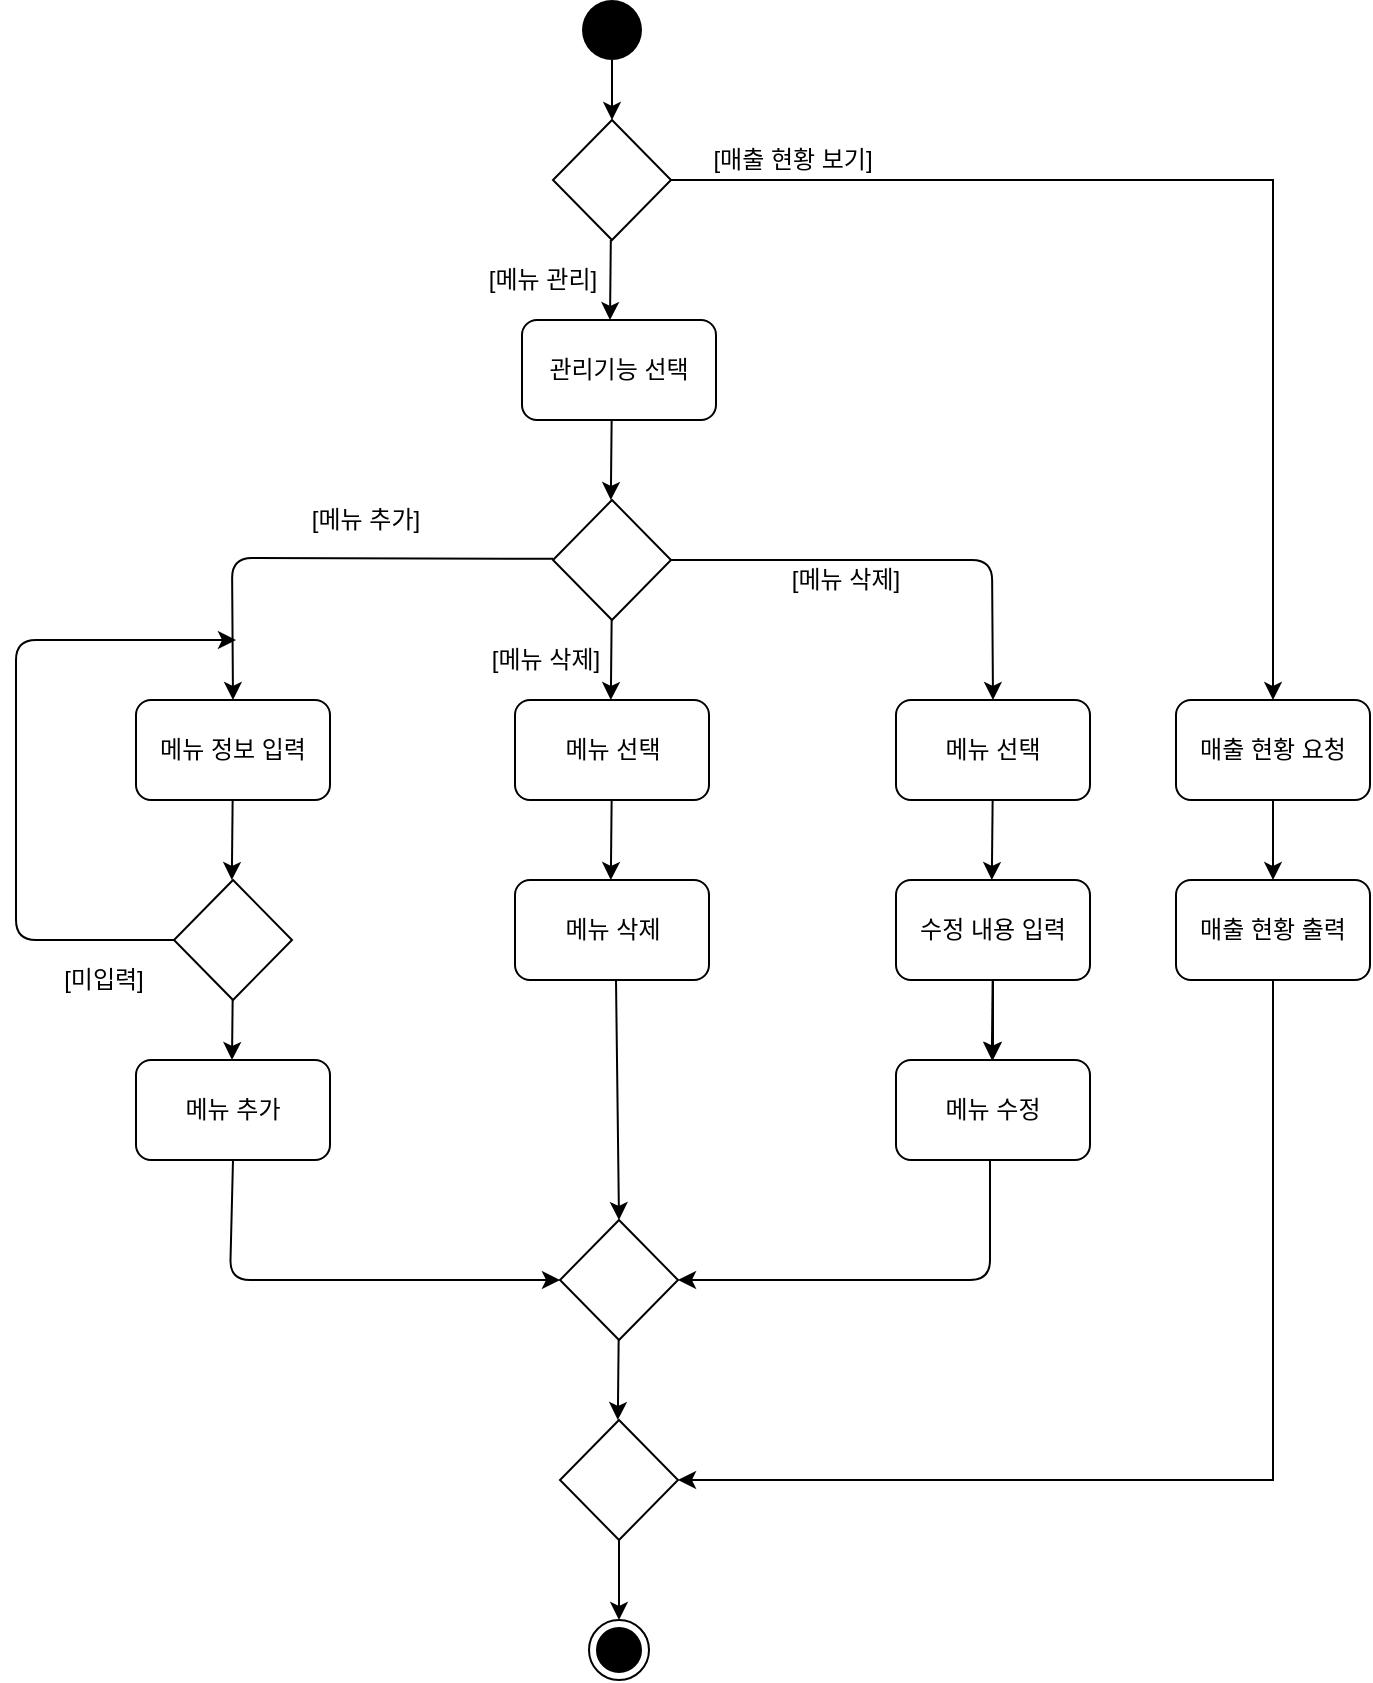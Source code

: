 <mxfile version="14.0.5" type="github">
  <diagram id="I5rOKLDulZHCpnhm8ujL" name="Page-1">
    <mxGraphModel dx="2062" dy="2266" grid="1" gridSize="10" guides="1" tooltips="1" connect="1" arrows="1" fold="1" page="1" pageScale="1" pageWidth="827" pageHeight="1169" math="0" shadow="0">
      <root>
        <mxCell id="0" />
        <mxCell id="1" parent="0" />
        <mxCell id="sc7NBBc9Ih7PNJdXrNAd-4" style="edgeStyle=orthogonalEdgeStyle;rounded=0;orthogonalLoop=1;jettySize=auto;html=1;entryX=0.5;entryY=0;entryDx=0;entryDy=0;" parent="1" source="PuVu6NG7NU4pwUDtO6sR-25" target="sc7NBBc9Ih7PNJdXrNAd-2" edge="1">
          <mxGeometry relative="1" as="geometry" />
        </mxCell>
        <mxCell id="PuVu6NG7NU4pwUDtO6sR-25" value="" style="ellipse;fillColor=#000000;strokeColor=none;" parent="1" vertex="1">
          <mxGeometry x="383" y="-70" width="30" height="30" as="geometry" />
        </mxCell>
        <mxCell id="PuVu6NG7NU4pwUDtO6sR-27" value="" style="endArrow=classic;html=1;" parent="1" edge="1">
          <mxGeometry width="50" height="50" relative="1" as="geometry">
            <mxPoint x="397.41" y="50" as="sourcePoint" />
            <mxPoint x="397" y="90" as="targetPoint" />
          </mxGeometry>
        </mxCell>
        <mxCell id="PuVu6NG7NU4pwUDtO6sR-28" value="관리기능 선택" style="rounded=1;whiteSpace=wrap;html=1;" parent="1" vertex="1">
          <mxGeometry x="353" y="90" width="97" height="50" as="geometry" />
        </mxCell>
        <mxCell id="XZJDbcIrMMWmVMv7A3Kb-3" style="edgeStyle=orthogonalEdgeStyle;rounded=0;orthogonalLoop=1;jettySize=auto;html=1;entryX=0.5;entryY=0;entryDx=0;entryDy=0;exitX=1;exitY=0.5;exitDx=0;exitDy=0;" parent="1" source="sc7NBBc9Ih7PNJdXrNAd-2" target="XZJDbcIrMMWmVMv7A3Kb-1" edge="1">
          <mxGeometry relative="1" as="geometry">
            <mxPoint x="480" y="60" as="sourcePoint" />
          </mxGeometry>
        </mxCell>
        <mxCell id="PuVu6NG7NU4pwUDtO6sR-29" value="" style="rhombus;whiteSpace=wrap;html=1;" parent="1" vertex="1">
          <mxGeometry x="368.5" y="180" width="59" height="60" as="geometry" />
        </mxCell>
        <mxCell id="PuVu6NG7NU4pwUDtO6sR-31" value="" style="endArrow=classic;html=1;" parent="1" edge="1">
          <mxGeometry width="50" height="50" relative="1" as="geometry">
            <mxPoint x="397.82" y="140" as="sourcePoint" />
            <mxPoint x="397.41" y="180" as="targetPoint" />
          </mxGeometry>
        </mxCell>
        <mxCell id="PuVu6NG7NU4pwUDtO6sR-32" value="" style="endArrow=classic;html=1;entryX=0.5;entryY=0;entryDx=0;entryDy=0;" parent="1" target="PuVu6NG7NU4pwUDtO6sR-36" edge="1">
          <mxGeometry width="50" height="50" relative="1" as="geometry">
            <mxPoint x="427.5" y="210" as="sourcePoint" />
            <mxPoint x="560" y="210" as="targetPoint" />
            <Array as="points">
              <mxPoint x="588" y="210" />
            </Array>
          </mxGeometry>
        </mxCell>
        <mxCell id="PuVu6NG7NU4pwUDtO6sR-33" value="" style="endArrow=classic;html=1;" parent="1" edge="1">
          <mxGeometry width="50" height="50" relative="1" as="geometry">
            <mxPoint x="397.82" y="240" as="sourcePoint" />
            <mxPoint x="397.41" y="280" as="targetPoint" />
          </mxGeometry>
        </mxCell>
        <mxCell id="PuVu6NG7NU4pwUDtO6sR-34" value="" style="endArrow=classic;html=1;entryX=0.5;entryY=0;entryDx=0;entryDy=0;" parent="1" target="PuVu6NG7NU4pwUDtO6sR-37" edge="1">
          <mxGeometry width="50" height="50" relative="1" as="geometry">
            <mxPoint x="368.5" y="209.41" as="sourcePoint" />
            <mxPoint x="236" y="209.41" as="targetPoint" />
            <Array as="points">
              <mxPoint x="208" y="209" />
            </Array>
          </mxGeometry>
        </mxCell>
        <mxCell id="PuVu6NG7NU4pwUDtO6sR-35" value="메뉴 선택" style="rounded=1;whiteSpace=wrap;html=1;" parent="1" vertex="1">
          <mxGeometry x="349.5" y="280" width="97" height="50" as="geometry" />
        </mxCell>
        <mxCell id="PuVu6NG7NU4pwUDtO6sR-36" value="메뉴 선택" style="rounded=1;whiteSpace=wrap;html=1;" parent="1" vertex="1">
          <mxGeometry x="540" y="280" width="97" height="50" as="geometry" />
        </mxCell>
        <mxCell id="PuVu6NG7NU4pwUDtO6sR-37" value="메뉴 정보 입력" style="rounded=1;whiteSpace=wrap;html=1;" parent="1" vertex="1">
          <mxGeometry x="160" y="280" width="97" height="50" as="geometry" />
        </mxCell>
        <mxCell id="PuVu6NG7NU4pwUDtO6sR-38" value="[메뉴 추가]" style="text;html=1;strokeColor=none;fillColor=none;align=center;verticalAlign=middle;whiteSpace=wrap;rounded=0;" parent="1" vertex="1">
          <mxGeometry x="240" y="180" width="70" height="20" as="geometry" />
        </mxCell>
        <mxCell id="PuVu6NG7NU4pwUDtO6sR-40" value="[메뉴 삭제]" style="text;html=1;strokeColor=none;fillColor=none;align=center;verticalAlign=middle;whiteSpace=wrap;rounded=0;" parent="1" vertex="1">
          <mxGeometry x="480" y="210" width="70" height="20" as="geometry" />
        </mxCell>
        <mxCell id="PuVu6NG7NU4pwUDtO6sR-41" value="[메뉴 삭제]" style="text;html=1;strokeColor=none;fillColor=none;align=center;verticalAlign=middle;whiteSpace=wrap;rounded=0;" parent="1" vertex="1">
          <mxGeometry x="330" y="250" width="70" height="20" as="geometry" />
        </mxCell>
        <mxCell id="PuVu6NG7NU4pwUDtO6sR-43" value="" style="endArrow=classic;html=1;" parent="1" edge="1">
          <mxGeometry width="50" height="50" relative="1" as="geometry">
            <mxPoint x="397.82" y="330" as="sourcePoint" />
            <mxPoint x="397.41" y="370" as="targetPoint" />
          </mxGeometry>
        </mxCell>
        <mxCell id="PuVu6NG7NU4pwUDtO6sR-44" value="메뉴 삭제" style="rounded=1;whiteSpace=wrap;html=1;" parent="1" vertex="1">
          <mxGeometry x="349.5" y="370" width="97" height="50" as="geometry" />
        </mxCell>
        <mxCell id="PuVu6NG7NU4pwUDtO6sR-51" value="" style="edgeStyle=orthogonalEdgeStyle;rounded=0;orthogonalLoop=1;jettySize=auto;html=1;" parent="1" source="PuVu6NG7NU4pwUDtO6sR-45" target="PuVu6NG7NU4pwUDtO6sR-49" edge="1">
          <mxGeometry relative="1" as="geometry" />
        </mxCell>
        <mxCell id="PuVu6NG7NU4pwUDtO6sR-45" value="수정 내용 입력" style="rounded=1;whiteSpace=wrap;html=1;" parent="1" vertex="1">
          <mxGeometry x="540" y="370" width="97" height="50" as="geometry" />
        </mxCell>
        <mxCell id="PuVu6NG7NU4pwUDtO6sR-46" value="" style="endArrow=classic;html=1;" parent="1" edge="1">
          <mxGeometry width="50" height="50" relative="1" as="geometry">
            <mxPoint x="588.32" y="330" as="sourcePoint" />
            <mxPoint x="587.91" y="370" as="targetPoint" />
          </mxGeometry>
        </mxCell>
        <mxCell id="PuVu6NG7NU4pwUDtO6sR-49" value="메뉴 수정" style="rounded=1;whiteSpace=wrap;html=1;" parent="1" vertex="1">
          <mxGeometry x="540" y="460" width="97" height="50" as="geometry" />
        </mxCell>
        <mxCell id="PuVu6NG7NU4pwUDtO6sR-50" value="" style="endArrow=classic;html=1;" parent="1" edge="1">
          <mxGeometry width="50" height="50" relative="1" as="geometry">
            <mxPoint x="588.32" y="420" as="sourcePoint" />
            <mxPoint x="587.91" y="460" as="targetPoint" />
          </mxGeometry>
        </mxCell>
        <mxCell id="PuVu6NG7NU4pwUDtO6sR-57" value="메뉴 추가" style="rounded=1;whiteSpace=wrap;html=1;" parent="1" vertex="1">
          <mxGeometry x="160" y="460" width="97" height="50" as="geometry" />
        </mxCell>
        <mxCell id="PuVu6NG7NU4pwUDtO6sR-58" value="" style="endArrow=classic;html=1;" parent="1" edge="1">
          <mxGeometry width="50" height="50" relative="1" as="geometry">
            <mxPoint x="208.32" y="330" as="sourcePoint" />
            <mxPoint x="207.91" y="370" as="targetPoint" />
          </mxGeometry>
        </mxCell>
        <mxCell id="PuVu6NG7NU4pwUDtO6sR-59" value="" style="rhombus;whiteSpace=wrap;html=1;" parent="1" vertex="1">
          <mxGeometry x="372" y="540" width="59" height="60" as="geometry" />
        </mxCell>
        <mxCell id="PuVu6NG7NU4pwUDtO6sR-60" value="" style="endArrow=classic;html=1;entryX=0;entryY=0.5;entryDx=0;entryDy=0;exitX=0.5;exitY=1;exitDx=0;exitDy=0;" parent="1" source="PuVu6NG7NU4pwUDtO6sR-57" target="PuVu6NG7NU4pwUDtO6sR-59" edge="1">
          <mxGeometry width="50" height="50" relative="1" as="geometry">
            <mxPoint x="207" y="520" as="sourcePoint" />
            <mxPoint x="257" y="370" as="targetPoint" />
            <Array as="points">
              <mxPoint x="207" y="570" />
            </Array>
          </mxGeometry>
        </mxCell>
        <mxCell id="PuVu6NG7NU4pwUDtO6sR-61" value="" style="endArrow=classic;html=1;entryX=1;entryY=0.5;entryDx=0;entryDy=0;" parent="1" target="PuVu6NG7NU4pwUDtO6sR-59" edge="1">
          <mxGeometry width="50" height="50" relative="1" as="geometry">
            <mxPoint x="587" y="510" as="sourcePoint" />
            <mxPoint x="637" y="460" as="targetPoint" />
            <Array as="points">
              <mxPoint x="587" y="570" />
            </Array>
          </mxGeometry>
        </mxCell>
        <mxCell id="PuVu6NG7NU4pwUDtO6sR-62" value="" style="endArrow=classic;html=1;entryX=0.5;entryY=0;entryDx=0;entryDy=0;" parent="1" target="PuVu6NG7NU4pwUDtO6sR-59" edge="1">
          <mxGeometry width="50" height="50" relative="1" as="geometry">
            <mxPoint x="400" y="420" as="sourcePoint" />
            <mxPoint x="450" y="370" as="targetPoint" />
          </mxGeometry>
        </mxCell>
        <mxCell id="PuVu6NG7NU4pwUDtO6sR-64" value="" style="endArrow=classic;html=1;" parent="1" edge="1">
          <mxGeometry width="50" height="50" relative="1" as="geometry">
            <mxPoint x="401.32" y="600" as="sourcePoint" />
            <mxPoint x="400.91" y="640" as="targetPoint" />
          </mxGeometry>
        </mxCell>
        <mxCell id="PuVu6NG7NU4pwUDtO6sR-65" value="" style="ellipse;html=1;shape=endState;fillColor=#000000;strokeColor=#000000;" parent="1" vertex="1">
          <mxGeometry x="386.5" y="740" width="30" height="30" as="geometry" />
        </mxCell>
        <mxCell id="PuVu6NG7NU4pwUDtO6sR-66" value="" style="rhombus;whiteSpace=wrap;html=1;" parent="1" vertex="1">
          <mxGeometry x="179" y="370" width="59" height="60" as="geometry" />
        </mxCell>
        <mxCell id="PuVu6NG7NU4pwUDtO6sR-70" value="" style="endArrow=classic;html=1;" parent="1" edge="1">
          <mxGeometry width="50" height="50" relative="1" as="geometry">
            <mxPoint x="208.32" y="430" as="sourcePoint" />
            <mxPoint x="208" y="460" as="targetPoint" />
          </mxGeometry>
        </mxCell>
        <mxCell id="PuVu6NG7NU4pwUDtO6sR-71" value="" style="endArrow=classic;html=1;" parent="1" edge="1">
          <mxGeometry width="50" height="50" relative="1" as="geometry">
            <mxPoint x="179" y="400" as="sourcePoint" />
            <mxPoint x="210" y="250" as="targetPoint" />
            <Array as="points">
              <mxPoint x="100" y="400" />
              <mxPoint x="100" y="250" />
            </Array>
          </mxGeometry>
        </mxCell>
        <mxCell id="PuVu6NG7NU4pwUDtO6sR-73" value="[미입력]" style="text;html=1;strokeColor=none;fillColor=none;align=center;verticalAlign=middle;whiteSpace=wrap;rounded=0;" parent="1" vertex="1">
          <mxGeometry x="109" y="410" width="70" height="20" as="geometry" />
        </mxCell>
        <mxCell id="xaBJRcj_vui_asq_TbyK-1" style="edgeStyle=orthogonalEdgeStyle;rounded=0;orthogonalLoop=1;jettySize=auto;html=1;entryX=0.5;entryY=0;entryDx=0;entryDy=0;" edge="1" parent="1" source="XZJDbcIrMMWmVMv7A3Kb-1" target="XZJDbcIrMMWmVMv7A3Kb-2">
          <mxGeometry relative="1" as="geometry" />
        </mxCell>
        <mxCell id="XZJDbcIrMMWmVMv7A3Kb-1" value="매출 현황 요청" style="rounded=1;whiteSpace=wrap;html=1;" parent="1" vertex="1">
          <mxGeometry x="680" y="280" width="97" height="50" as="geometry" />
        </mxCell>
        <mxCell id="XZJDbcIrMMWmVMv7A3Kb-5" style="edgeStyle=orthogonalEdgeStyle;rounded=0;orthogonalLoop=1;jettySize=auto;html=1;entryX=1;entryY=0.5;entryDx=0;entryDy=0;" parent="1" source="XZJDbcIrMMWmVMv7A3Kb-2" target="sc7NBBc9Ih7PNJdXrNAd-6" edge="1">
          <mxGeometry relative="1" as="geometry">
            <Array as="points">
              <mxPoint x="729" y="670" />
            </Array>
            <mxPoint x="480" y="610" as="targetPoint" />
          </mxGeometry>
        </mxCell>
        <mxCell id="XZJDbcIrMMWmVMv7A3Kb-2" value="매출 현황 출력" style="rounded=1;whiteSpace=wrap;html=1;" parent="1" vertex="1">
          <mxGeometry x="680" y="370" width="97" height="50" as="geometry" />
        </mxCell>
        <mxCell id="XZJDbcIrMMWmVMv7A3Kb-4" value="[매출 현황 보기]" style="text;html=1;strokeColor=none;fillColor=none;align=center;verticalAlign=middle;whiteSpace=wrap;rounded=0;" parent="1" vertex="1">
          <mxGeometry x="437" width="103" height="20" as="geometry" />
        </mxCell>
        <mxCell id="sc7NBBc9Ih7PNJdXrNAd-2" value="" style="rhombus;whiteSpace=wrap;html=1;" parent="1" vertex="1">
          <mxGeometry x="368.5" y="-10" width="59" height="60" as="geometry" />
        </mxCell>
        <mxCell id="sc7NBBc9Ih7PNJdXrNAd-7" style="edgeStyle=orthogonalEdgeStyle;rounded=0;orthogonalLoop=1;jettySize=auto;html=1;entryX=0.5;entryY=0;entryDx=0;entryDy=0;" parent="1" source="sc7NBBc9Ih7PNJdXrNAd-6" target="PuVu6NG7NU4pwUDtO6sR-65" edge="1">
          <mxGeometry relative="1" as="geometry" />
        </mxCell>
        <mxCell id="sc7NBBc9Ih7PNJdXrNAd-6" value="" style="rhombus;whiteSpace=wrap;html=1;" parent="1" vertex="1">
          <mxGeometry x="372" y="640" width="59" height="60" as="geometry" />
        </mxCell>
        <mxCell id="sc7NBBc9Ih7PNJdXrNAd-8" value="[메뉴 관리]" style="text;html=1;strokeColor=none;fillColor=none;align=center;verticalAlign=middle;whiteSpace=wrap;rounded=0;" parent="1" vertex="1">
          <mxGeometry x="330" y="60" width="67" height="20" as="geometry" />
        </mxCell>
      </root>
    </mxGraphModel>
  </diagram>
</mxfile>
